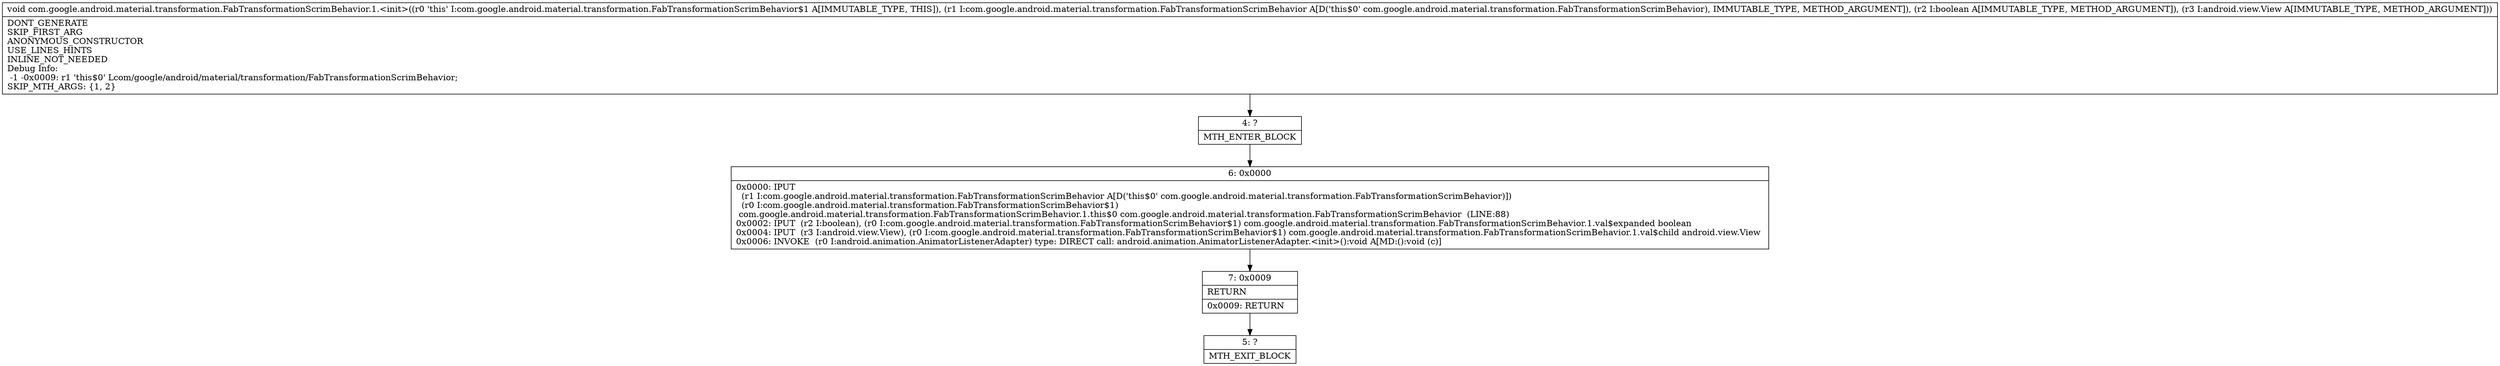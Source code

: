 digraph "CFG forcom.google.android.material.transformation.FabTransformationScrimBehavior.1.\<init\>(Lcom\/google\/android\/material\/transformation\/FabTransformationScrimBehavior;ZLandroid\/view\/View;)V" {
Node_4 [shape=record,label="{4\:\ ?|MTH_ENTER_BLOCK\l}"];
Node_6 [shape=record,label="{6\:\ 0x0000|0x0000: IPUT  \l  (r1 I:com.google.android.material.transformation.FabTransformationScrimBehavior A[D('this$0' com.google.android.material.transformation.FabTransformationScrimBehavior)])\l  (r0 I:com.google.android.material.transformation.FabTransformationScrimBehavior$1)\l com.google.android.material.transformation.FabTransformationScrimBehavior.1.this$0 com.google.android.material.transformation.FabTransformationScrimBehavior  (LINE:88)\l0x0002: IPUT  (r2 I:boolean), (r0 I:com.google.android.material.transformation.FabTransformationScrimBehavior$1) com.google.android.material.transformation.FabTransformationScrimBehavior.1.val$expanded boolean \l0x0004: IPUT  (r3 I:android.view.View), (r0 I:com.google.android.material.transformation.FabTransformationScrimBehavior$1) com.google.android.material.transformation.FabTransformationScrimBehavior.1.val$child android.view.View \l0x0006: INVOKE  (r0 I:android.animation.AnimatorListenerAdapter) type: DIRECT call: android.animation.AnimatorListenerAdapter.\<init\>():void A[MD:():void (c)]\l}"];
Node_7 [shape=record,label="{7\:\ 0x0009|RETURN\l|0x0009: RETURN   \l}"];
Node_5 [shape=record,label="{5\:\ ?|MTH_EXIT_BLOCK\l}"];
MethodNode[shape=record,label="{void com.google.android.material.transformation.FabTransformationScrimBehavior.1.\<init\>((r0 'this' I:com.google.android.material.transformation.FabTransformationScrimBehavior$1 A[IMMUTABLE_TYPE, THIS]), (r1 I:com.google.android.material.transformation.FabTransformationScrimBehavior A[D('this$0' com.google.android.material.transformation.FabTransformationScrimBehavior), IMMUTABLE_TYPE, METHOD_ARGUMENT]), (r2 I:boolean A[IMMUTABLE_TYPE, METHOD_ARGUMENT]), (r3 I:android.view.View A[IMMUTABLE_TYPE, METHOD_ARGUMENT]))  | DONT_GENERATE\lSKIP_FIRST_ARG\lANONYMOUS_CONSTRUCTOR\lUSE_LINES_HINTS\lINLINE_NOT_NEEDED\lDebug Info:\l  \-1 \-0x0009: r1 'this$0' Lcom\/google\/android\/material\/transformation\/FabTransformationScrimBehavior;\lSKIP_MTH_ARGS: \{1, 2\}\l}"];
MethodNode -> Node_4;Node_4 -> Node_6;
Node_6 -> Node_7;
Node_7 -> Node_5;
}

